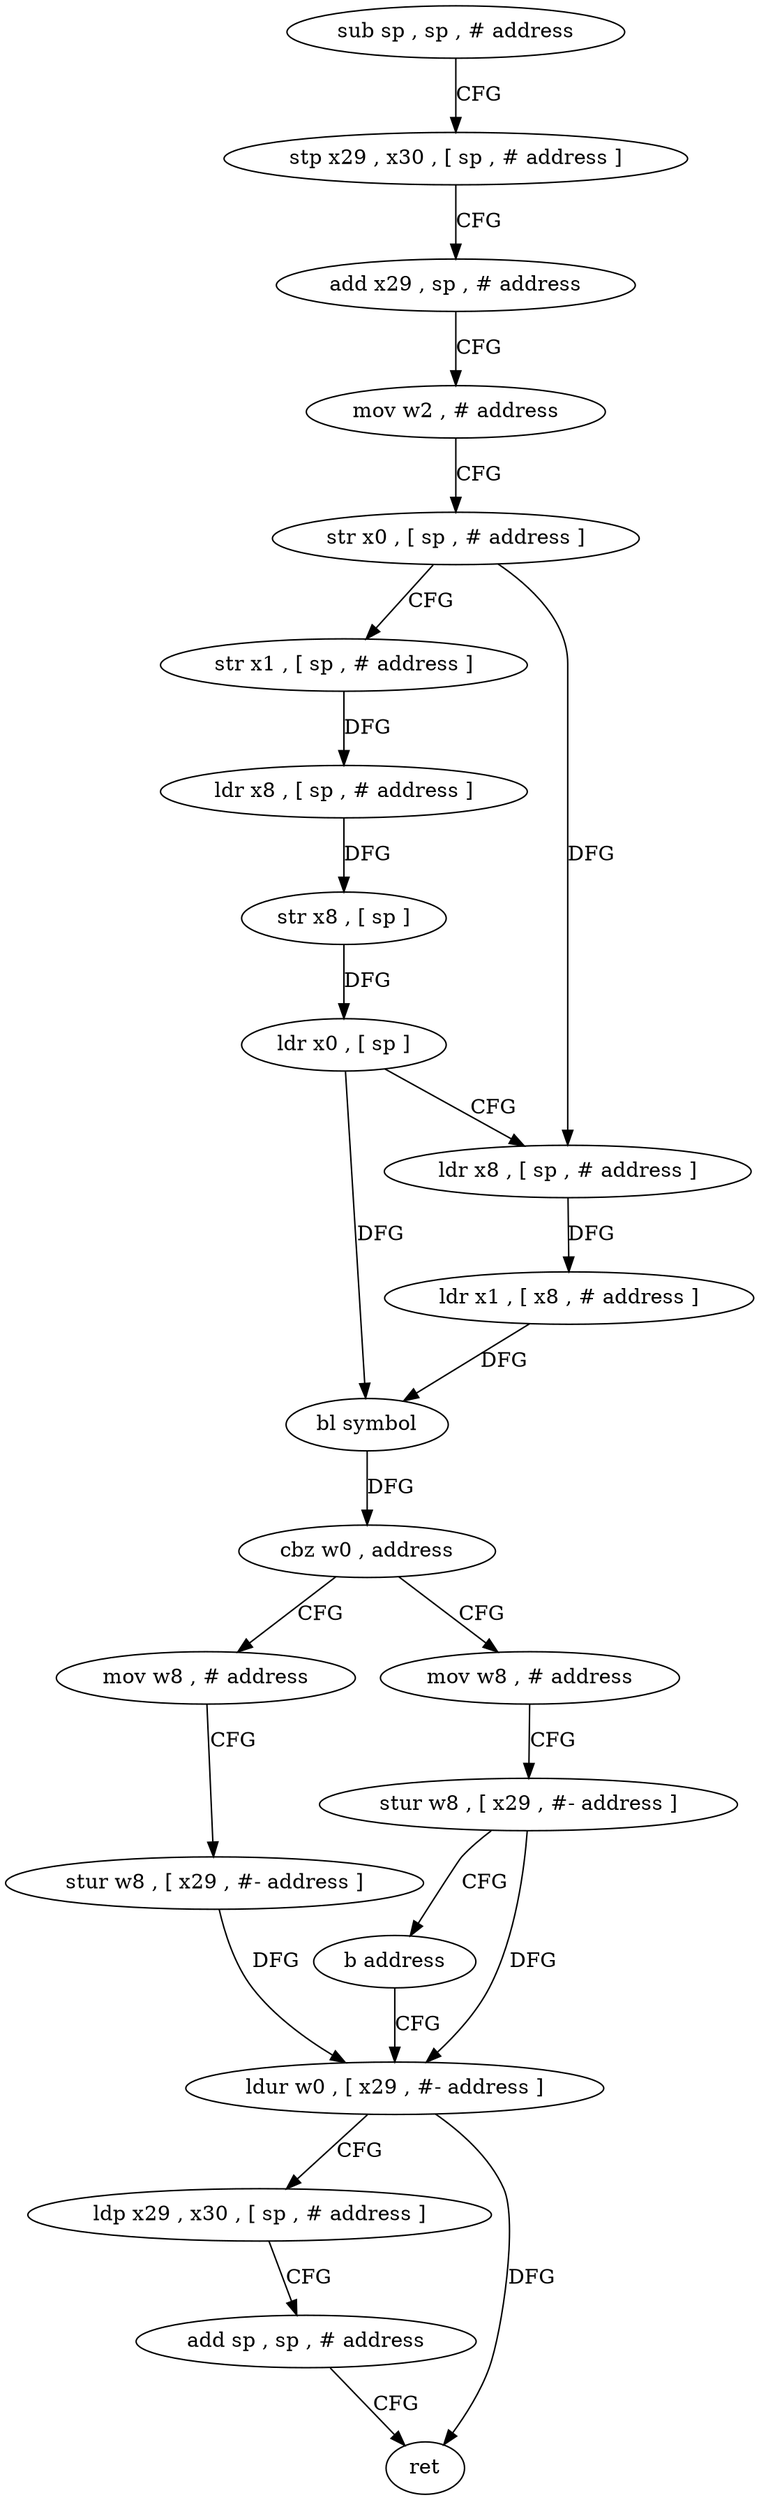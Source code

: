 digraph "func" {
"4212992" [label = "sub sp , sp , # address" ]
"4212996" [label = "stp x29 , x30 , [ sp , # address ]" ]
"4213000" [label = "add x29 , sp , # address" ]
"4213004" [label = "mov w2 , # address" ]
"4213008" [label = "str x0 , [ sp , # address ]" ]
"4213012" [label = "str x1 , [ sp , # address ]" ]
"4213016" [label = "ldr x8 , [ sp , # address ]" ]
"4213020" [label = "str x8 , [ sp ]" ]
"4213024" [label = "ldr x0 , [ sp ]" ]
"4213028" [label = "ldr x8 , [ sp , # address ]" ]
"4213032" [label = "ldr x1 , [ x8 , # address ]" ]
"4213036" [label = "bl symbol" ]
"4213040" [label = "cbz w0 , address" ]
"4213056" [label = "mov w8 , # address" ]
"4213044" [label = "mov w8 , # address" ]
"4213060" [label = "stur w8 , [ x29 , #- address ]" ]
"4213064" [label = "ldur w0 , [ x29 , #- address ]" ]
"4213048" [label = "stur w8 , [ x29 , #- address ]" ]
"4213052" [label = "b address" ]
"4213068" [label = "ldp x29 , x30 , [ sp , # address ]" ]
"4213072" [label = "add sp , sp , # address" ]
"4213076" [label = "ret" ]
"4212992" -> "4212996" [ label = "CFG" ]
"4212996" -> "4213000" [ label = "CFG" ]
"4213000" -> "4213004" [ label = "CFG" ]
"4213004" -> "4213008" [ label = "CFG" ]
"4213008" -> "4213012" [ label = "CFG" ]
"4213008" -> "4213028" [ label = "DFG" ]
"4213012" -> "4213016" [ label = "DFG" ]
"4213016" -> "4213020" [ label = "DFG" ]
"4213020" -> "4213024" [ label = "DFG" ]
"4213024" -> "4213028" [ label = "CFG" ]
"4213024" -> "4213036" [ label = "DFG" ]
"4213028" -> "4213032" [ label = "DFG" ]
"4213032" -> "4213036" [ label = "DFG" ]
"4213036" -> "4213040" [ label = "DFG" ]
"4213040" -> "4213056" [ label = "CFG" ]
"4213040" -> "4213044" [ label = "CFG" ]
"4213056" -> "4213060" [ label = "CFG" ]
"4213044" -> "4213048" [ label = "CFG" ]
"4213060" -> "4213064" [ label = "DFG" ]
"4213064" -> "4213068" [ label = "CFG" ]
"4213064" -> "4213076" [ label = "DFG" ]
"4213048" -> "4213052" [ label = "CFG" ]
"4213048" -> "4213064" [ label = "DFG" ]
"4213052" -> "4213064" [ label = "CFG" ]
"4213068" -> "4213072" [ label = "CFG" ]
"4213072" -> "4213076" [ label = "CFG" ]
}
